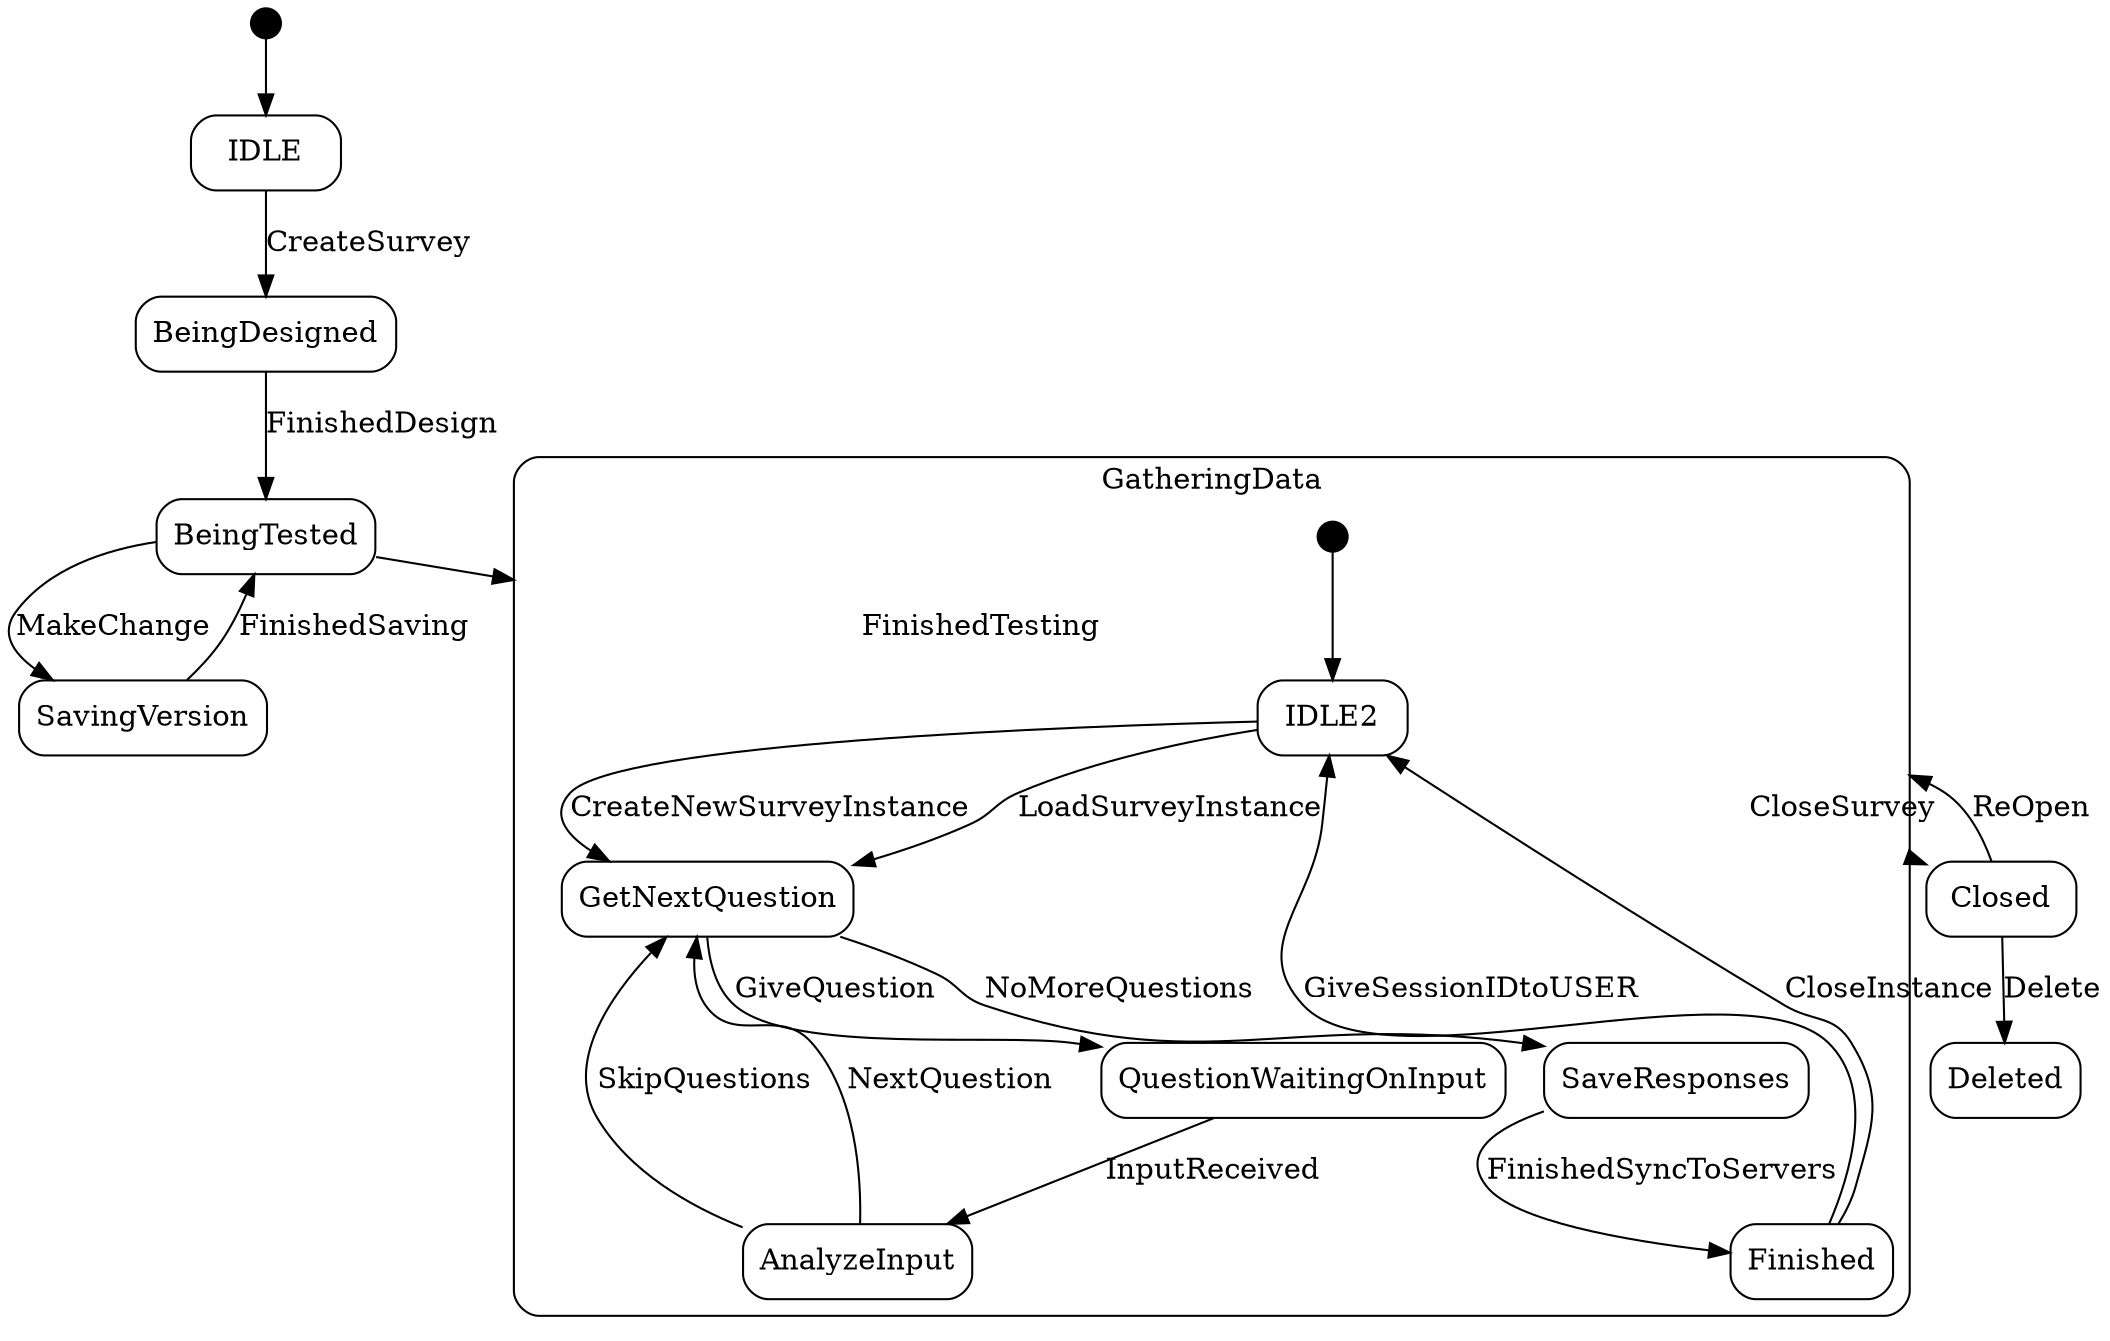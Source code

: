 // Code generated by Umple 1.22.0.5146

digraph "Survey_State_Diagram" {
  compound = true;
  size="80,10"

  // Class: Model

    // Top Level StateMachine: sm
    
    // Start states are shown as a black circle
    node [shape = point, fillcolor="black", width=0.2 ];
    start_Model_sm [ tooltip = "Class Model, SM sm, State start" ];
    
        
    // Format for normal states
    node [shape = rectangle, width=1,style=rounded];
    
      // State: IDLE

      Model_sm_IDLE [label = IDLE, tooltip = "Class Model, SM sm, State IDLE"];
      // End State: IDLE

      // State: BeingDesigned

      Model_sm_BeingDesigned [label = BeingDesigned, tooltip = "Class Model, SM sm, State BeingDesigned"];
      // End State: BeingDesigned

      // State: BeingTested

      Model_sm_BeingTested [label = BeingTested, tooltip = "Class Model, SM sm, State BeingTested"];
      // End State: BeingTested

      // State: SavingVersion

      Model_sm_SavingVersion [label = SavingVersion, tooltip = "Class Model, SM sm, State SavingVersion"];
      // End State: SavingVersion

      // State: GatheringData

     subgraph clusterModel_sm_GatheringData {
      label = "GatheringData";
      style = rounded;

      // Bottom Level StateMachine: GatheringData
      
      // Start states are shown as a black circle
      node [shape = point, fillcolor="black", width=0.2 ];
      start_Model_GatheringData [ tooltip = "Class Model, SM sm, State GatheringData.start" ];
      
            
      // Format for normal states
      node [shape = rectangle, width=1,style=rounded];
      
        // State: IDLE2

        Model_smGatheringData_IDLE2 [label = IDLE2, tooltip = "Class Model, SM sm, State GatheringData.IDLE2"];
        // End State: IDLE2

        // State: QuestionWaitingOnInput

        Model_smGatheringData_QuestionWaitingOnInput [label = QuestionWaitingOnInput, tooltip = "Class Model, SM sm, State GatheringData.QuestionWaitingOnInput"];
        // End State: QuestionWaitingOnInput

        // State: AnalyzeInput

        Model_smGatheringData_AnalyzeInput [label = AnalyzeInput, tooltip = "Class Model, SM sm, State GatheringData.AnalyzeInput"];
        // End State: AnalyzeInput

        // State: GetNextQuestion

        Model_smGatheringData_GetNextQuestion [label = GetNextQuestion, tooltip = "Class Model, SM sm, State GatheringData.GetNextQuestion"];
        // End State: GetNextQuestion

        // State: SaveResponses

        Model_smGatheringData_SaveResponses [label = SaveResponses, tooltip = "Class Model, SM sm, State GatheringData.SaveResponses"];
        // End State: SaveResponses

        // State: Finished

        Model_smGatheringData_Finished [label = Finished, tooltip = "Class Model, SM sm, State GatheringData.Finished"];
        // End State: Finished
      // End Bottom Level StateMachine: GatheringData
     }
      // End State: GatheringData

      // State: Closed

      Model_sm_Closed [label = Closed, tooltip = "Class Model, SM sm, State Closed"];
      // End State: Closed

      // State: Deleted

      Model_sm_Deleted [label = Deleted, tooltip = "Class Model, SM sm, State Deleted"];
      // End State: Deleted
    // End Top Level StateMachine: sm

  // All transitions
    start_Model_sm -> Model_sm_IDLE [  tooltip = "start to IDLE" ] ;
    Model_sm_IDLE -> Model_sm_BeingDesigned [  label = "CreateSurvey", tooltip = "From IDLE to BeingDesigned on CreateSurvey" ] ;
  
  Model_sm_BeingDesigned -> Model_sm_BeingTested [  label = "FinishedDesign", tooltip = "From BeingDesigned to BeingTested on FinishedDesign" ] ;
  
  Model_sm_SavingVersion -> Model_sm_BeingTested [  label = "FinishedSaving", tooltip = "From SavingVersion to BeingTested on FinishedSaving" ] ;
  
  Model_sm_BeingTested -> Model_sm_SavingVersion [  label = "MakeChange", tooltip = "From BeingTested to SavingVersion on MakeChange" ] ;
  
  Model_sm_BeingTested -> Model_smGatheringData_IDLE2 [  lhead=clusterModel_sm_GatheringData,  label = "FinishedTesting", tooltip = "From BeingTested to GatheringData on FinishedTesting" ] ;
  
  Model_sm_Closed -> Model_smGatheringData_IDLE2 [  lhead=clusterModel_sm_GatheringData,  label = "ReOpen", tooltip = "From Closed to GatheringData on ReOpen" ] ;
  
  start_Model_GatheringData -> Model_smGatheringData_IDLE2 [  tooltip = "start to GatheringData.IDLE2" ] ;
    Model_smGatheringData_Finished -> Model_smGatheringData_IDLE2 [  label = "GiveSessionIDtoUSER", tooltip = "From GatheringData.Finished to GatheringData.IDLE2 on GiveSessionIDtoUSER" ] ;
  
  Model_smGatheringData_Finished -> Model_smGatheringData_IDLE2 [  label = "CloseInstance", tooltip = "From GatheringData.Finished to GatheringData.IDLE2 on CloseInstance" ] ;
  
  Model_smGatheringData_GetNextQuestion -> Model_smGatheringData_QuestionWaitingOnInput [  label = "GiveQuestion", tooltip = "From GatheringData.GetNextQuestion to GatheringData.QuestionWaitingOnInput on GiveQuestion" ] ;
  
  Model_smGatheringData_QuestionWaitingOnInput -> Model_smGatheringData_AnalyzeInput [  label = "InputReceived", tooltip = "From GatheringData.QuestionWaitingOnInput to GatheringData.AnalyzeInput on InputReceived" ] ;
  
  Model_smGatheringData_IDLE2 -> Model_smGatheringData_GetNextQuestion [  label = "CreateNewSurveyInstance", tooltip = "From GatheringData.IDLE2 to GatheringData.GetNextQuestion on CreateNewSurveyInstance" ] ;
  
  Model_smGatheringData_IDLE2 -> Model_smGatheringData_GetNextQuestion [  label = "LoadSurveyInstance", tooltip = "From GatheringData.IDLE2 to GatheringData.GetNextQuestion on LoadSurveyInstance" ] ;
  
  Model_smGatheringData_AnalyzeInput -> Model_smGatheringData_GetNextQuestion [  label = "SkipQuestions", tooltip = "From GatheringData.AnalyzeInput to GatheringData.GetNextQuestion on SkipQuestions" ] ;
  
  Model_smGatheringData_AnalyzeInput -> Model_smGatheringData_GetNextQuestion [  label = "NextQuestion", tooltip = "From GatheringData.AnalyzeInput to GatheringData.GetNextQuestion on NextQuestion" ] ;
  
  Model_smGatheringData_GetNextQuestion -> Model_smGatheringData_SaveResponses [  label = "NoMoreQuestions", tooltip = "From GatheringData.GetNextQuestion to GatheringData.SaveResponses on NoMoreQuestions" ] ;
  
  Model_smGatheringData_SaveResponses -> Model_smGatheringData_Finished [  label = "FinishedSyncToServers", tooltip = "From GatheringData.SaveResponses to GatheringData.Finished on FinishedSyncToServers" ] ;
  
  Model_smGatheringData_IDLE2 -> Model_sm_Closed [  ltail=clusterModel_sm_GatheringData,  label = "CloseSurvey", tooltip = "From GatheringData to Closed on CloseSurvey" ] ;
  
  Model_sm_Closed -> Model_sm_Deleted [  label = "Delete", tooltip = "From Closed to Deleted on Delete" ] ;
  

}
